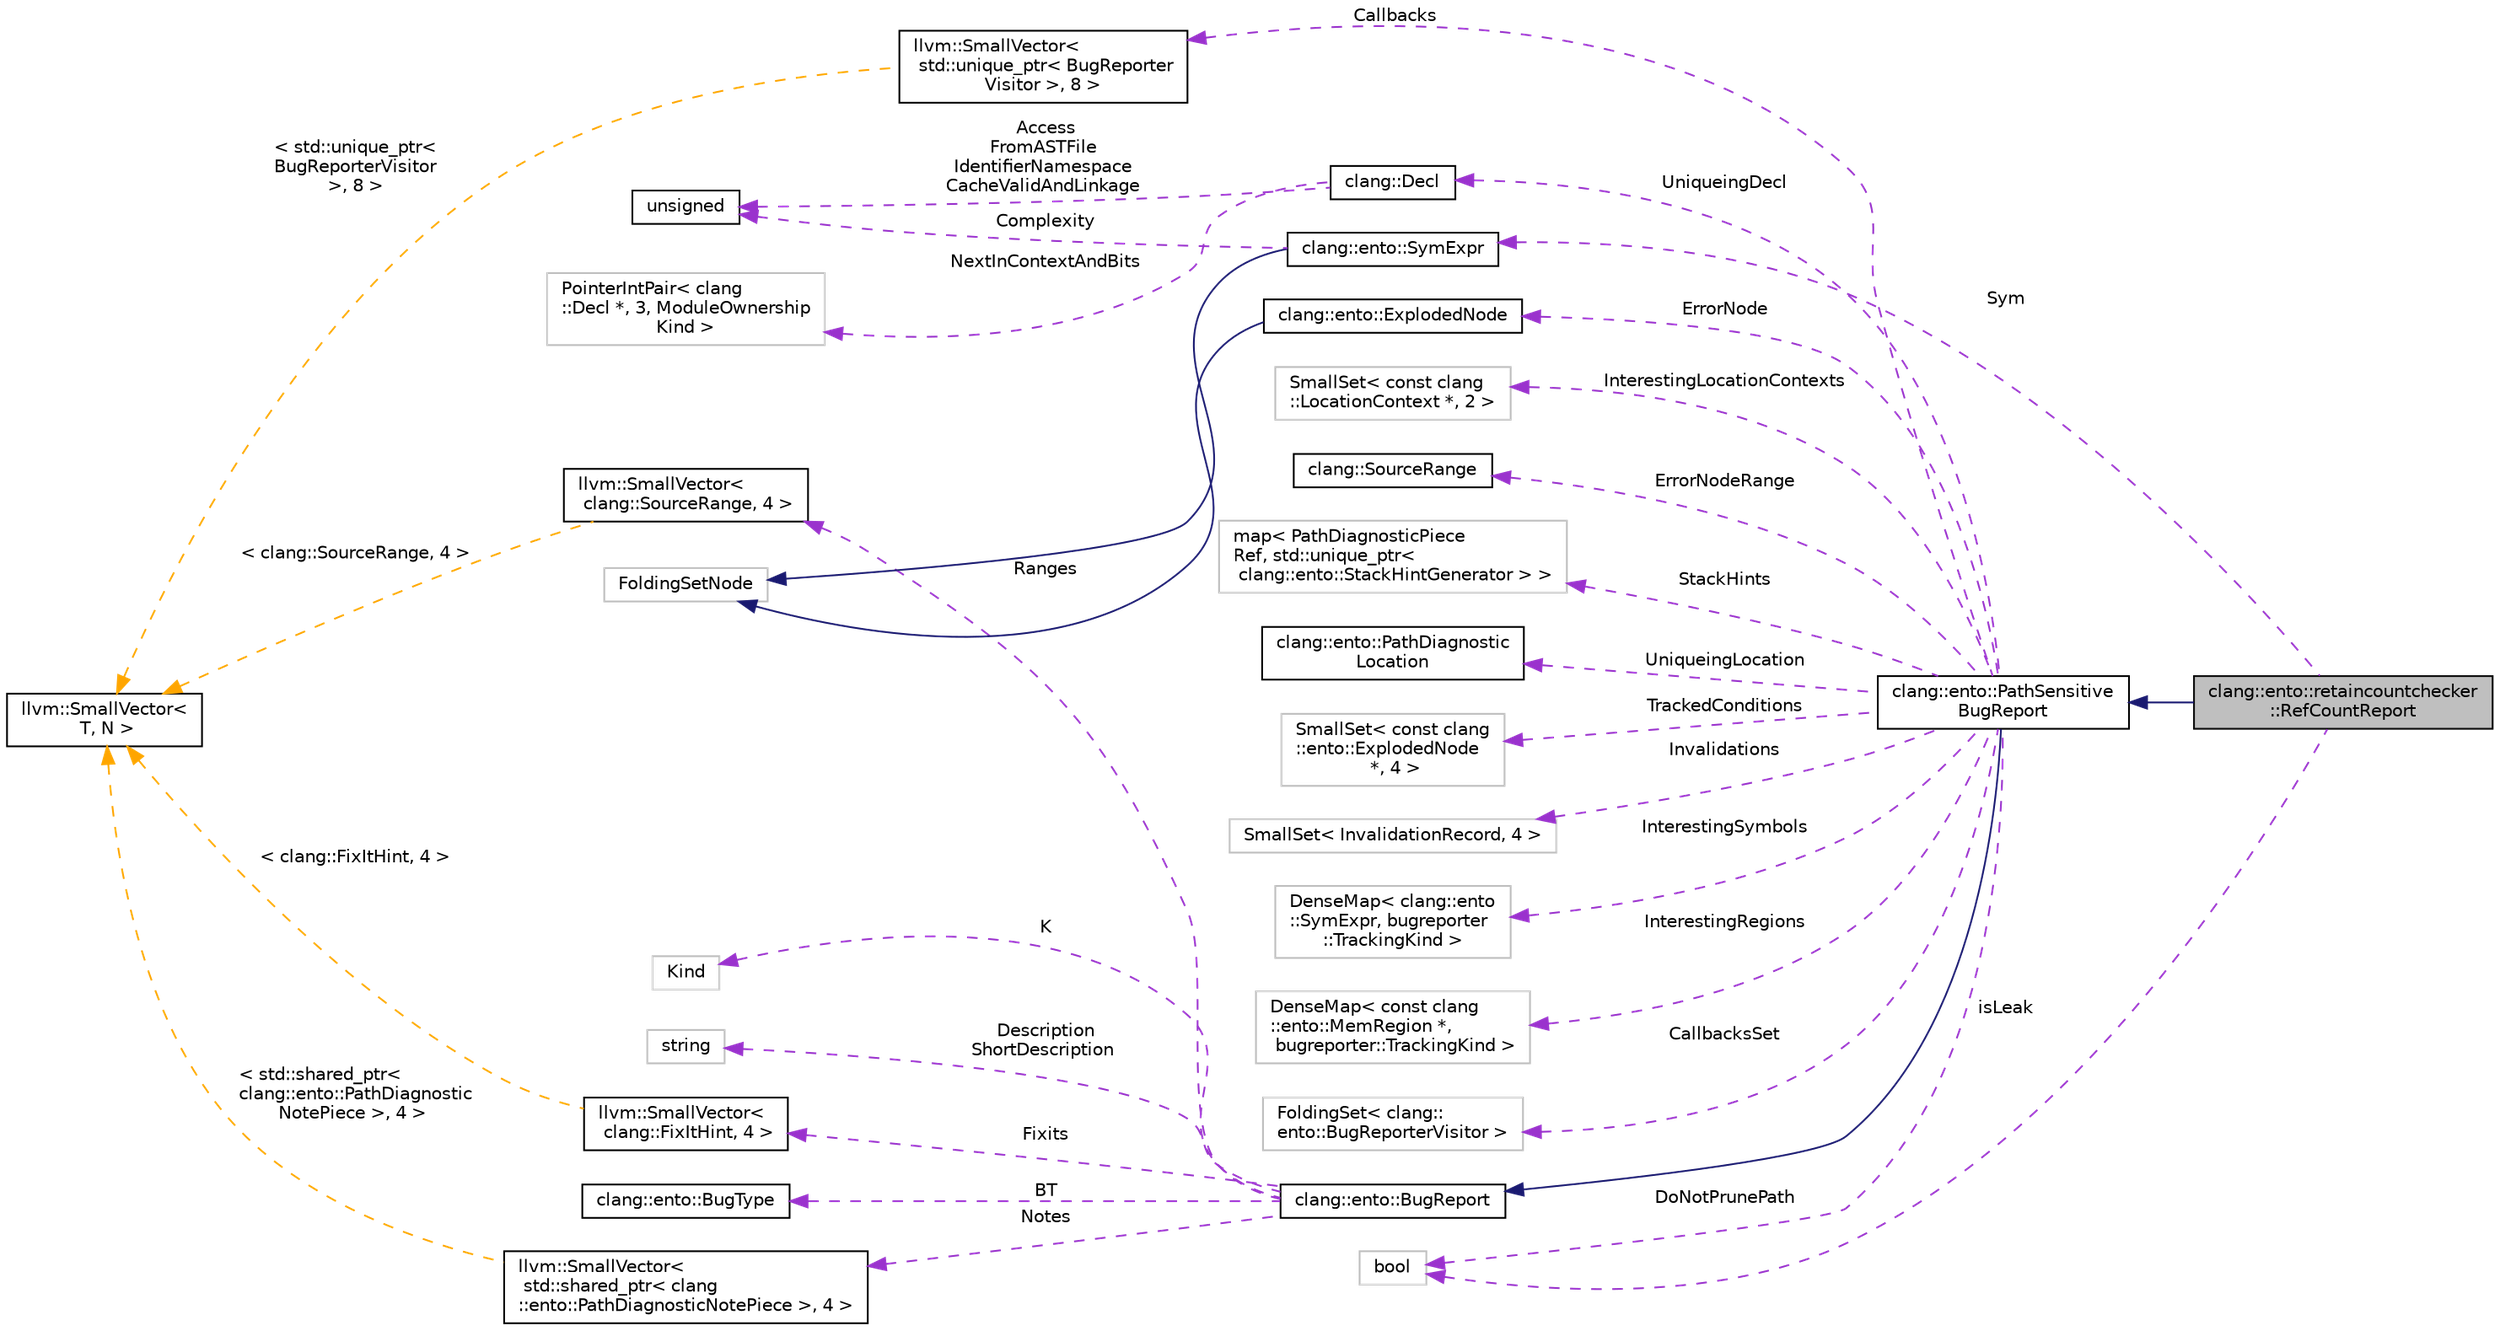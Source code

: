 digraph "clang::ento::retaincountchecker::RefCountReport"
{
 // LATEX_PDF_SIZE
  bgcolor="transparent";
  edge [fontname="Helvetica",fontsize="10",labelfontname="Helvetica",labelfontsize="10"];
  node [fontname="Helvetica",fontsize="10",shape=record];
  rankdir="LR";
  Node1 [label="clang::ento::retaincountchecker\l::RefCountReport",height=0.2,width=0.4,color="black", fillcolor="grey75", style="filled", fontcolor="black",tooltip=" "];
  Node2 -> Node1 [dir="back",color="midnightblue",fontsize="10",style="solid",fontname="Helvetica"];
  Node2 [label="clang::ento::PathSensitive\lBugReport",height=0.2,width=0.4,color="black",URL="$classclang_1_1ento_1_1PathSensitiveBugReport.html",tooltip=" "];
  Node3 -> Node2 [dir="back",color="midnightblue",fontsize="10",style="solid",fontname="Helvetica"];
  Node3 [label="clang::ento::BugReport",height=0.2,width=0.4,color="black",URL="$classclang_1_1ento_1_1BugReport.html",tooltip="This class provides an interface through which checkers can create individual bug reports."];
  Node4 -> Node3 [dir="back",color="darkorchid3",fontsize="10",style="dashed",label=" Fixits" ,fontname="Helvetica"];
  Node4 [label="llvm::SmallVector\<\l clang::FixItHint, 4 \>",height=0.2,width=0.4,color="black",URL="$classllvm_1_1SmallVector.html",tooltip=" "];
  Node5 -> Node4 [dir="back",color="orange",fontsize="10",style="dashed",label=" \< clang::FixItHint, 4 \>" ,fontname="Helvetica"];
  Node5 [label="llvm::SmallVector\<\l T, N \>",height=0.2,width=0.4,color="black",URL="$classllvm_1_1SmallVector.html",tooltip=" "];
  Node6 -> Node3 [dir="back",color="darkorchid3",fontsize="10",style="dashed",label=" BT" ,fontname="Helvetica"];
  Node6 [label="clang::ento::BugType",height=0.2,width=0.4,color="black",URL="$classclang_1_1ento_1_1BugType.html",tooltip=" "];
  Node7 -> Node3 [dir="back",color="darkorchid3",fontsize="10",style="dashed",label=" Notes" ,fontname="Helvetica"];
  Node7 [label="llvm::SmallVector\<\l std::shared_ptr\< clang\l::ento::PathDiagnosticNotePiece \>, 4 \>",height=0.2,width=0.4,color="black",URL="$classllvm_1_1SmallVector.html",tooltip=" "];
  Node5 -> Node7 [dir="back",color="orange",fontsize="10",style="dashed",label=" \< std::shared_ptr\<\l clang::ento::PathDiagnostic\lNotePiece \>, 4 \>" ,fontname="Helvetica"];
  Node8 -> Node3 [dir="back",color="darkorchid3",fontsize="10",style="dashed",label=" Ranges" ,fontname="Helvetica"];
  Node8 [label="llvm::SmallVector\<\l clang::SourceRange, 4 \>",height=0.2,width=0.4,color="black",URL="$classllvm_1_1SmallVector.html",tooltip=" "];
  Node5 -> Node8 [dir="back",color="orange",fontsize="10",style="dashed",label=" \< clang::SourceRange, 4 \>" ,fontname="Helvetica"];
  Node9 -> Node3 [dir="back",color="darkorchid3",fontsize="10",style="dashed",label=" K" ,fontname="Helvetica"];
  Node9 [label="Kind",height=0.2,width=0.4,color="grey75",tooltip=" "];
  Node10 -> Node3 [dir="back",color="darkorchid3",fontsize="10",style="dashed",label=" Description\nShortDescription" ,fontname="Helvetica"];
  Node10 [label="string",height=0.2,width=0.4,color="grey75",tooltip=" "];
  Node11 -> Node2 [dir="back",color="darkorchid3",fontsize="10",style="dashed",label=" InterestingLocationContexts" ,fontname="Helvetica"];
  Node11 [label="SmallSet\< const clang\l::LocationContext *, 2 \>",height=0.2,width=0.4,color="grey75",tooltip=" "];
  Node12 -> Node2 [dir="back",color="darkorchid3",fontsize="10",style="dashed",label=" ErrorNodeRange" ,fontname="Helvetica"];
  Node12 [label="clang::SourceRange",height=0.2,width=0.4,color="black",URL="$classclang_1_1SourceRange.html",tooltip="A trivial tuple used to represent a source range."];
  Node13 -> Node2 [dir="back",color="darkorchid3",fontsize="10",style="dashed",label=" StackHints" ,fontname="Helvetica"];
  Node13 [label="map\< PathDiagnosticPiece\lRef, std::unique_ptr\<\l clang::ento::StackHintGenerator \> \>",height=0.2,width=0.4,color="grey75",tooltip=" "];
  Node14 -> Node2 [dir="back",color="darkorchid3",fontsize="10",style="dashed",label=" ErrorNode" ,fontname="Helvetica"];
  Node14 [label="clang::ento::ExplodedNode",height=0.2,width=0.4,color="black",URL="$classclang_1_1ento_1_1ExplodedNode.html",tooltip=" "];
  Node15 -> Node14 [dir="back",color="midnightblue",fontsize="10",style="solid",fontname="Helvetica"];
  Node15 [label="FoldingSetNode",height=0.2,width=0.4,color="grey75",tooltip=" "];
  Node16 -> Node2 [dir="back",color="darkorchid3",fontsize="10",style="dashed",label=" UniqueingLocation" ,fontname="Helvetica"];
  Node16 [label="clang::ento::PathDiagnostic\lLocation",height=0.2,width=0.4,color="black",URL="$classclang_1_1ento_1_1PathDiagnosticLocation.html",tooltip=" "];
  Node17 -> Node2 [dir="back",color="darkorchid3",fontsize="10",style="dashed",label=" TrackedConditions" ,fontname="Helvetica"];
  Node17 [label="SmallSet\< const clang\l::ento::ExplodedNode\l *, 4 \>",height=0.2,width=0.4,color="grey75",tooltip=" "];
  Node18 -> Node2 [dir="back",color="darkorchid3",fontsize="10",style="dashed",label=" Invalidations" ,fontname="Helvetica"];
  Node18 [label="SmallSet\< InvalidationRecord, 4 \>",height=0.2,width=0.4,color="grey75",tooltip=" "];
  Node19 -> Node2 [dir="back",color="darkorchid3",fontsize="10",style="dashed",label=" InterestingSymbols" ,fontname="Helvetica"];
  Node19 [label="DenseMap\< clang::ento\l::SymExpr, bugreporter\l::TrackingKind \>",height=0.2,width=0.4,color="grey75",tooltip=" "];
  Node20 -> Node2 [dir="back",color="darkorchid3",fontsize="10",style="dashed",label=" InterestingRegions" ,fontname="Helvetica"];
  Node20 [label="DenseMap\< const clang\l::ento::MemRegion *,\l bugreporter::TrackingKind \>",height=0.2,width=0.4,color="grey75",tooltip=" "];
  Node21 -> Node2 [dir="back",color="darkorchid3",fontsize="10",style="dashed",label=" CallbacksSet" ,fontname="Helvetica"];
  Node21 [label="FoldingSet\< clang::\lento::BugReporterVisitor \>",height=0.2,width=0.4,color="grey75",tooltip=" "];
  Node22 -> Node2 [dir="back",color="darkorchid3",fontsize="10",style="dashed",label=" DoNotPrunePath" ,fontname="Helvetica"];
  Node22 [label="bool",height=0.2,width=0.4,color="grey75",tooltip=" "];
  Node23 -> Node2 [dir="back",color="darkorchid3",fontsize="10",style="dashed",label=" Callbacks" ,fontname="Helvetica"];
  Node23 [label="llvm::SmallVector\<\l std::unique_ptr\< BugReporter\lVisitor \>, 8 \>",height=0.2,width=0.4,color="black",URL="$classllvm_1_1SmallVector.html",tooltip=" "];
  Node5 -> Node23 [dir="back",color="orange",fontsize="10",style="dashed",label=" \< std::unique_ptr\<\l BugReporterVisitor\l \>, 8 \>" ,fontname="Helvetica"];
  Node24 -> Node2 [dir="back",color="darkorchid3",fontsize="10",style="dashed",label=" UniqueingDecl" ,fontname="Helvetica"];
  Node24 [label="clang::Decl",height=0.2,width=0.4,color="black",URL="$classclang_1_1Decl.html",tooltip="Decl - This represents one declaration (or definition), e.g."];
  Node25 -> Node24 [dir="back",color="darkorchid3",fontsize="10",style="dashed",label=" NextInContextAndBits" ,fontname="Helvetica"];
  Node25 [label="PointerIntPair\< clang\l::Decl *, 3, ModuleOwnership\lKind \>",height=0.2,width=0.4,color="grey75",tooltip=" "];
  Node26 -> Node24 [dir="back",color="darkorchid3",fontsize="10",style="dashed",label=" Access\nFromASTFile\nIdentifierNamespace\nCacheValidAndLinkage" ,fontname="Helvetica"];
  Node26 [label="unsigned",height=0.2,width=0.4,color="black",URL="$classunsigned.html",tooltip=" "];
  Node27 -> Node1 [dir="back",color="darkorchid3",fontsize="10",style="dashed",label=" Sym" ,fontname="Helvetica"];
  Node27 [label="clang::ento::SymExpr",height=0.2,width=0.4,color="black",URL="$classclang_1_1ento_1_1SymExpr.html",tooltip="Symbolic value."];
  Node15 -> Node27 [dir="back",color="midnightblue",fontsize="10",style="solid",fontname="Helvetica"];
  Node26 -> Node27 [dir="back",color="darkorchid3",fontsize="10",style="dashed",label=" Complexity" ,fontname="Helvetica"];
  Node22 -> Node1 [dir="back",color="darkorchid3",fontsize="10",style="dashed",label=" isLeak" ,fontname="Helvetica"];
}
